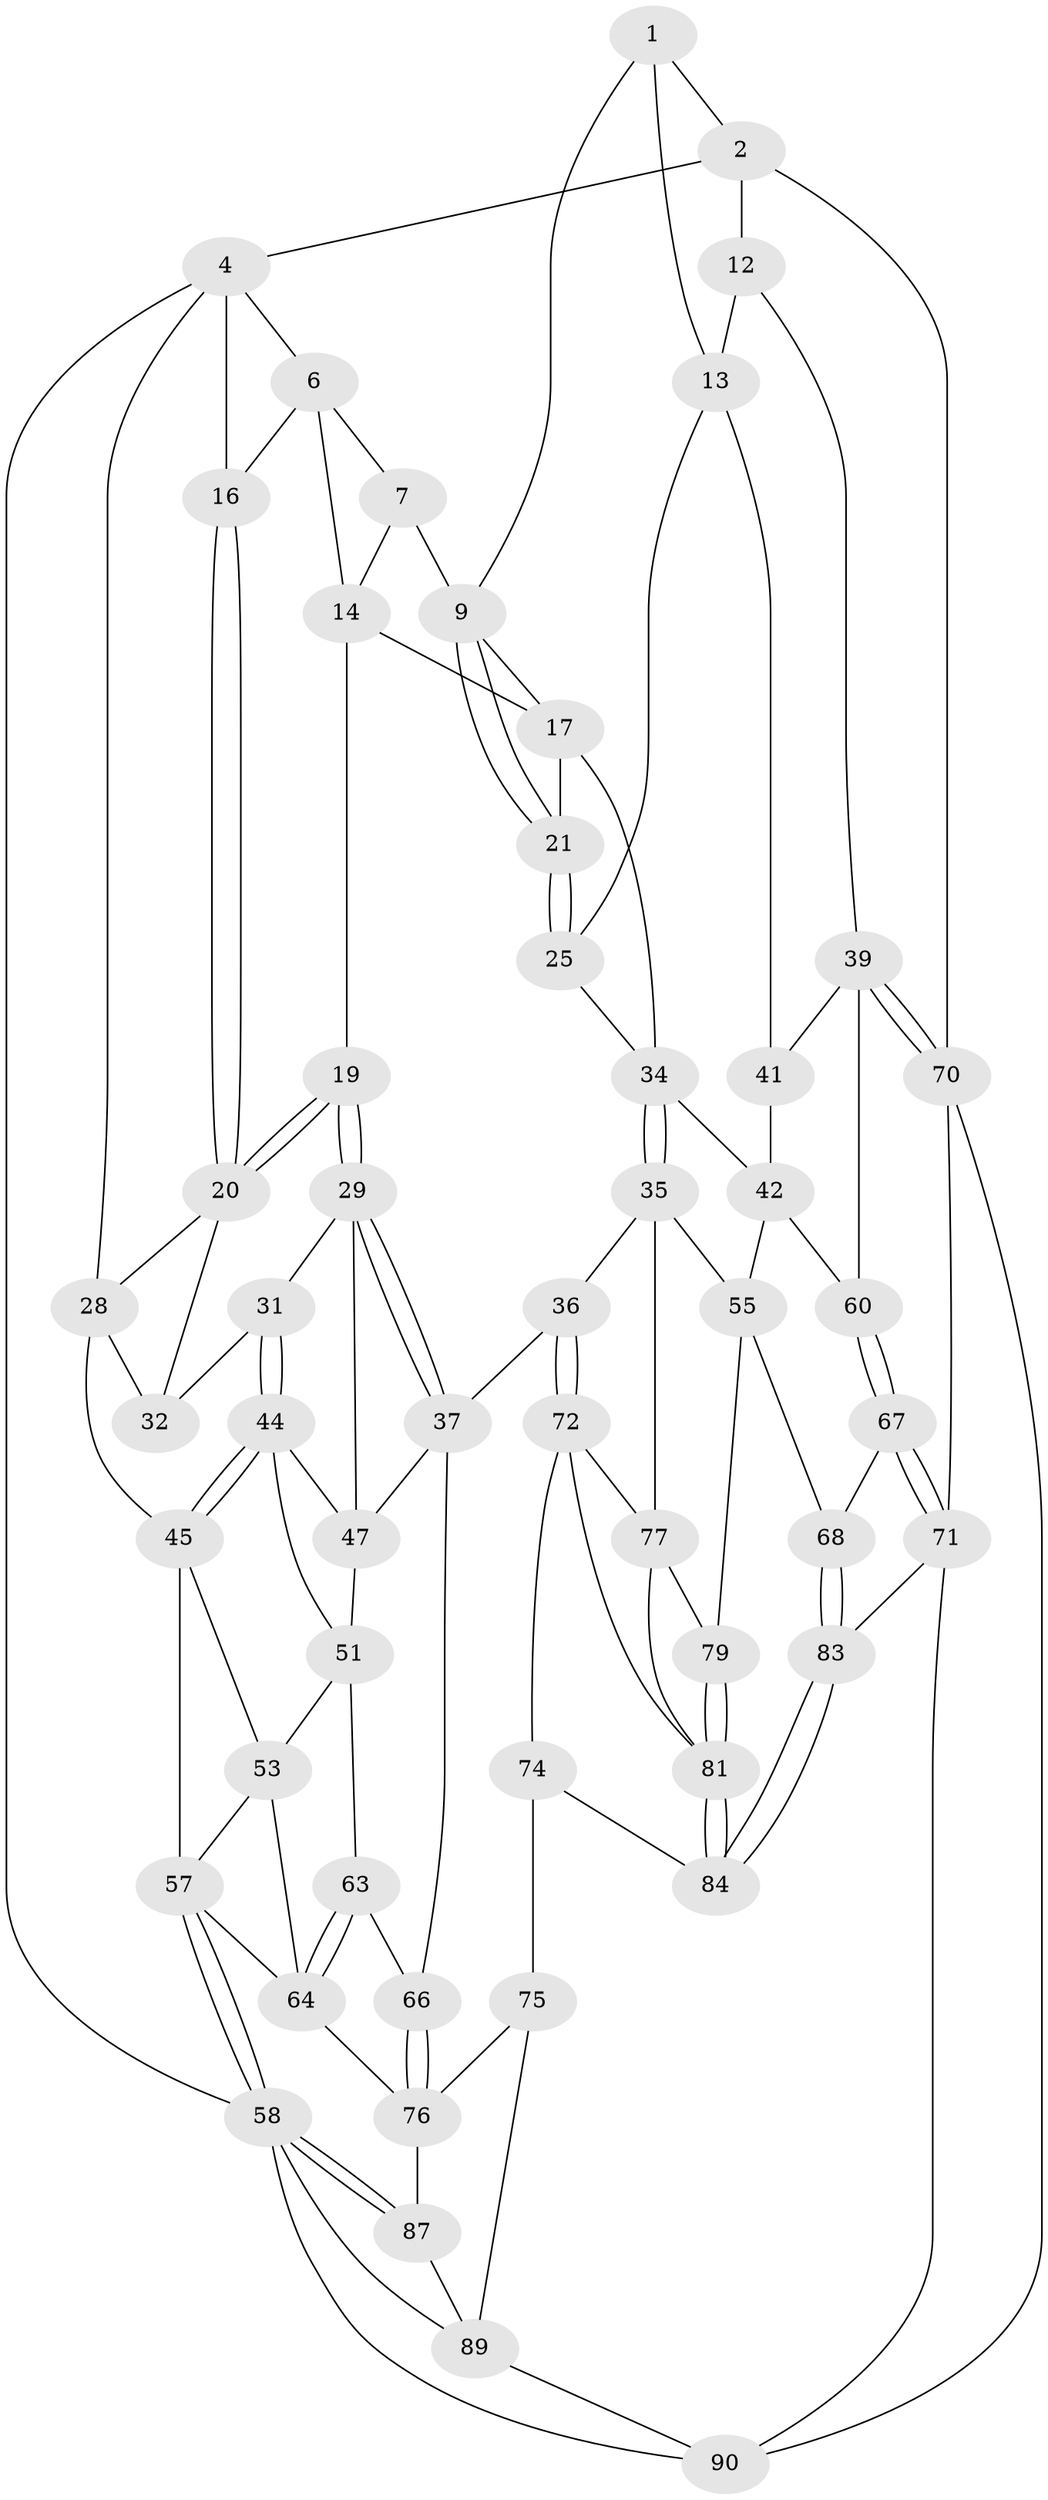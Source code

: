 // Generated by graph-tools (version 1.1) at 2025/52/02/27/25 19:52:44]
// undirected, 54 vertices, 119 edges
graph export_dot {
graph [start="1"]
  node [color=gray90,style=filled];
  1 [pos="+0.6338556363974567+0",super="+8"];
  2 [pos="+0.8098496212969433+0",super="+3"];
  4 [pos="+0+0",super="+5"];
  6 [pos="+0+0",super="+15"];
  7 [pos="+0.34171913831472295+0",super="+11"];
  9 [pos="+0.5373624192304828+0.09704751898938824",super="+10"];
  12 [pos="+0.8286292032924791+0.10167650922556448",super="+26"];
  13 [pos="+0.751943404918198+0.22130338540673195",super="+24"];
  14 [pos="+0.2952743484345253+0.065306032714017",super="+18"];
  16 [pos="+0.16288119098118548+0.12559286780814316"];
  17 [pos="+0.39049711401110554+0.24883161648919633",super="+23"];
  19 [pos="+0.2974697842104351+0.2726662339350537"];
  20 [pos="+0.13877201986980595+0.18776970882894356",super="+27"];
  21 [pos="+0.5308654365409299+0.20487409987671584",super="+22"];
  25 [pos="+0.6765198706477962+0.2574910891885474",super="+33"];
  28 [pos="+0+0",super="+43"];
  29 [pos="+0.27725929621141776+0.3331599866532057",super="+30"];
  31 [pos="+0.14107835250506987+0.3604036516926978"];
  32 [pos="+0.06723417397573542+0.3015803047134063"];
  34 [pos="+0.48326942577690735+0.4015986844217827",super="+38"];
  35 [pos="+0.3693503308103655+0.5512949448352277",super="+56"];
  36 [pos="+0.36421374959275093+0.5527171572243996"];
  37 [pos="+0.3575167594186531+0.5522209391874358",super="+50"];
  39 [pos="+1+0.43511577376390675",super="+40"];
  41 [pos="+0.7703722732869025+0.2536455033190482"];
  42 [pos="+0.6658359619896062+0.49342523073348016",super="+54"];
  44 [pos="+0.12657668502411848+0.41495376644613896",super="+48"];
  45 [pos="+0.06357090380389312+0.5059191069927504",super="+46"];
  47 [pos="+0.1914124553885816+0.41887943692769986",super="+49"];
  51 [pos="+0.1898411553481698+0.5287574079220737",super="+52"];
  53 [pos="+0.09489483799696567+0.535767993629242",super="+61"];
  55 [pos="+0.6209120132305792+0.608266273227344",super="+69"];
  57 [pos="+0+0.7370959682088241",super="+62"];
  58 [pos="+0+1",super="+59"];
  60 [pos="+0.8008374766048356+0.549389116188621"];
  63 [pos="+0.13665000301276387+0.6398600593090066"];
  64 [pos="+0.07781395793348904+0.746030139257961",super="+65"];
  66 [pos="+0.27925677672725374+0.6530294549753425"];
  67 [pos="+0.8190468908609052+0.7412032606955771"];
  68 [pos="+0.7327660382566263+0.7677430781146891"];
  70 [pos="+1+0.7451601443718645"];
  71 [pos="+0.9345717259011531+0.8213357063527478",super="+85"];
  72 [pos="+0.42697905590972546+0.75332803672093",super="+73"];
  74 [pos="+0.4038993027456044+0.7894558524053984",super="+86"];
  75 [pos="+0.3080150613452747+0.8036504233792955",super="+88"];
  76 [pos="+0.26692404729886937+0.6875753757961194",super="+80"];
  77 [pos="+0.5646778599557545+0.6816466973967318",super="+78"];
  79 [pos="+0.6282497106618503+0.7766788413513047"];
  81 [pos="+0.5926345082895932+0.9328915634716021",super="+82"];
  83 [pos="+0.6282435640694922+0.9922529468160624"];
  84 [pos="+0.5980310047633401+0.9565563664578788"];
  87 [pos="+0.12912675407380492+0.8145087158385774"];
  89 [pos="+0.2288419569073202+0.9633378203398102",super="+91"];
  90 [pos="+0.6953347961434361+1"];
  1 -- 2;
  1 -- 13;
  1 -- 9;
  2 -- 12 [weight=2];
  2 -- 4;
  2 -- 70;
  4 -- 28;
  4 -- 16;
  4 -- 6;
  4 -- 58;
  6 -- 7;
  6 -- 16;
  6 -- 14;
  7 -- 9;
  7 -- 14;
  9 -- 21;
  9 -- 21;
  9 -- 17;
  12 -- 13;
  12 -- 39;
  13 -- 25;
  13 -- 41;
  14 -- 17;
  14 -- 19;
  16 -- 20;
  16 -- 20;
  17 -- 34;
  17 -- 21;
  19 -- 20;
  19 -- 20;
  19 -- 29;
  19 -- 29;
  20 -- 32;
  20 -- 28;
  21 -- 25 [weight=2];
  21 -- 25;
  25 -- 34;
  28 -- 32;
  28 -- 45;
  29 -- 37;
  29 -- 37;
  29 -- 31;
  29 -- 47;
  31 -- 32;
  31 -- 44;
  31 -- 44;
  34 -- 35;
  34 -- 35;
  34 -- 42;
  35 -- 36;
  35 -- 77;
  35 -- 55;
  36 -- 37;
  36 -- 72;
  36 -- 72;
  37 -- 66;
  37 -- 47;
  39 -- 70;
  39 -- 70;
  39 -- 41;
  39 -- 60;
  41 -- 42;
  42 -- 60;
  42 -- 55;
  44 -- 45;
  44 -- 45;
  44 -- 51;
  44 -- 47;
  45 -- 53;
  45 -- 57;
  47 -- 51;
  51 -- 53;
  51 -- 63;
  53 -- 64;
  53 -- 57;
  55 -- 68;
  55 -- 79;
  57 -- 58;
  57 -- 58;
  57 -- 64;
  58 -- 87;
  58 -- 87;
  58 -- 89;
  58 -- 90;
  60 -- 67;
  60 -- 67;
  63 -- 64;
  63 -- 64;
  63 -- 66;
  64 -- 76;
  66 -- 76;
  66 -- 76;
  67 -- 68;
  67 -- 71;
  67 -- 71;
  68 -- 83;
  68 -- 83;
  70 -- 71;
  70 -- 90;
  71 -- 90;
  71 -- 83;
  72 -- 74;
  72 -- 81;
  72 -- 77;
  74 -- 75 [weight=2];
  74 -- 84;
  75 -- 76;
  75 -- 89;
  76 -- 87;
  77 -- 79;
  77 -- 81;
  79 -- 81;
  79 -- 81;
  81 -- 84;
  81 -- 84;
  83 -- 84;
  83 -- 84;
  87 -- 89;
  89 -- 90;
}
